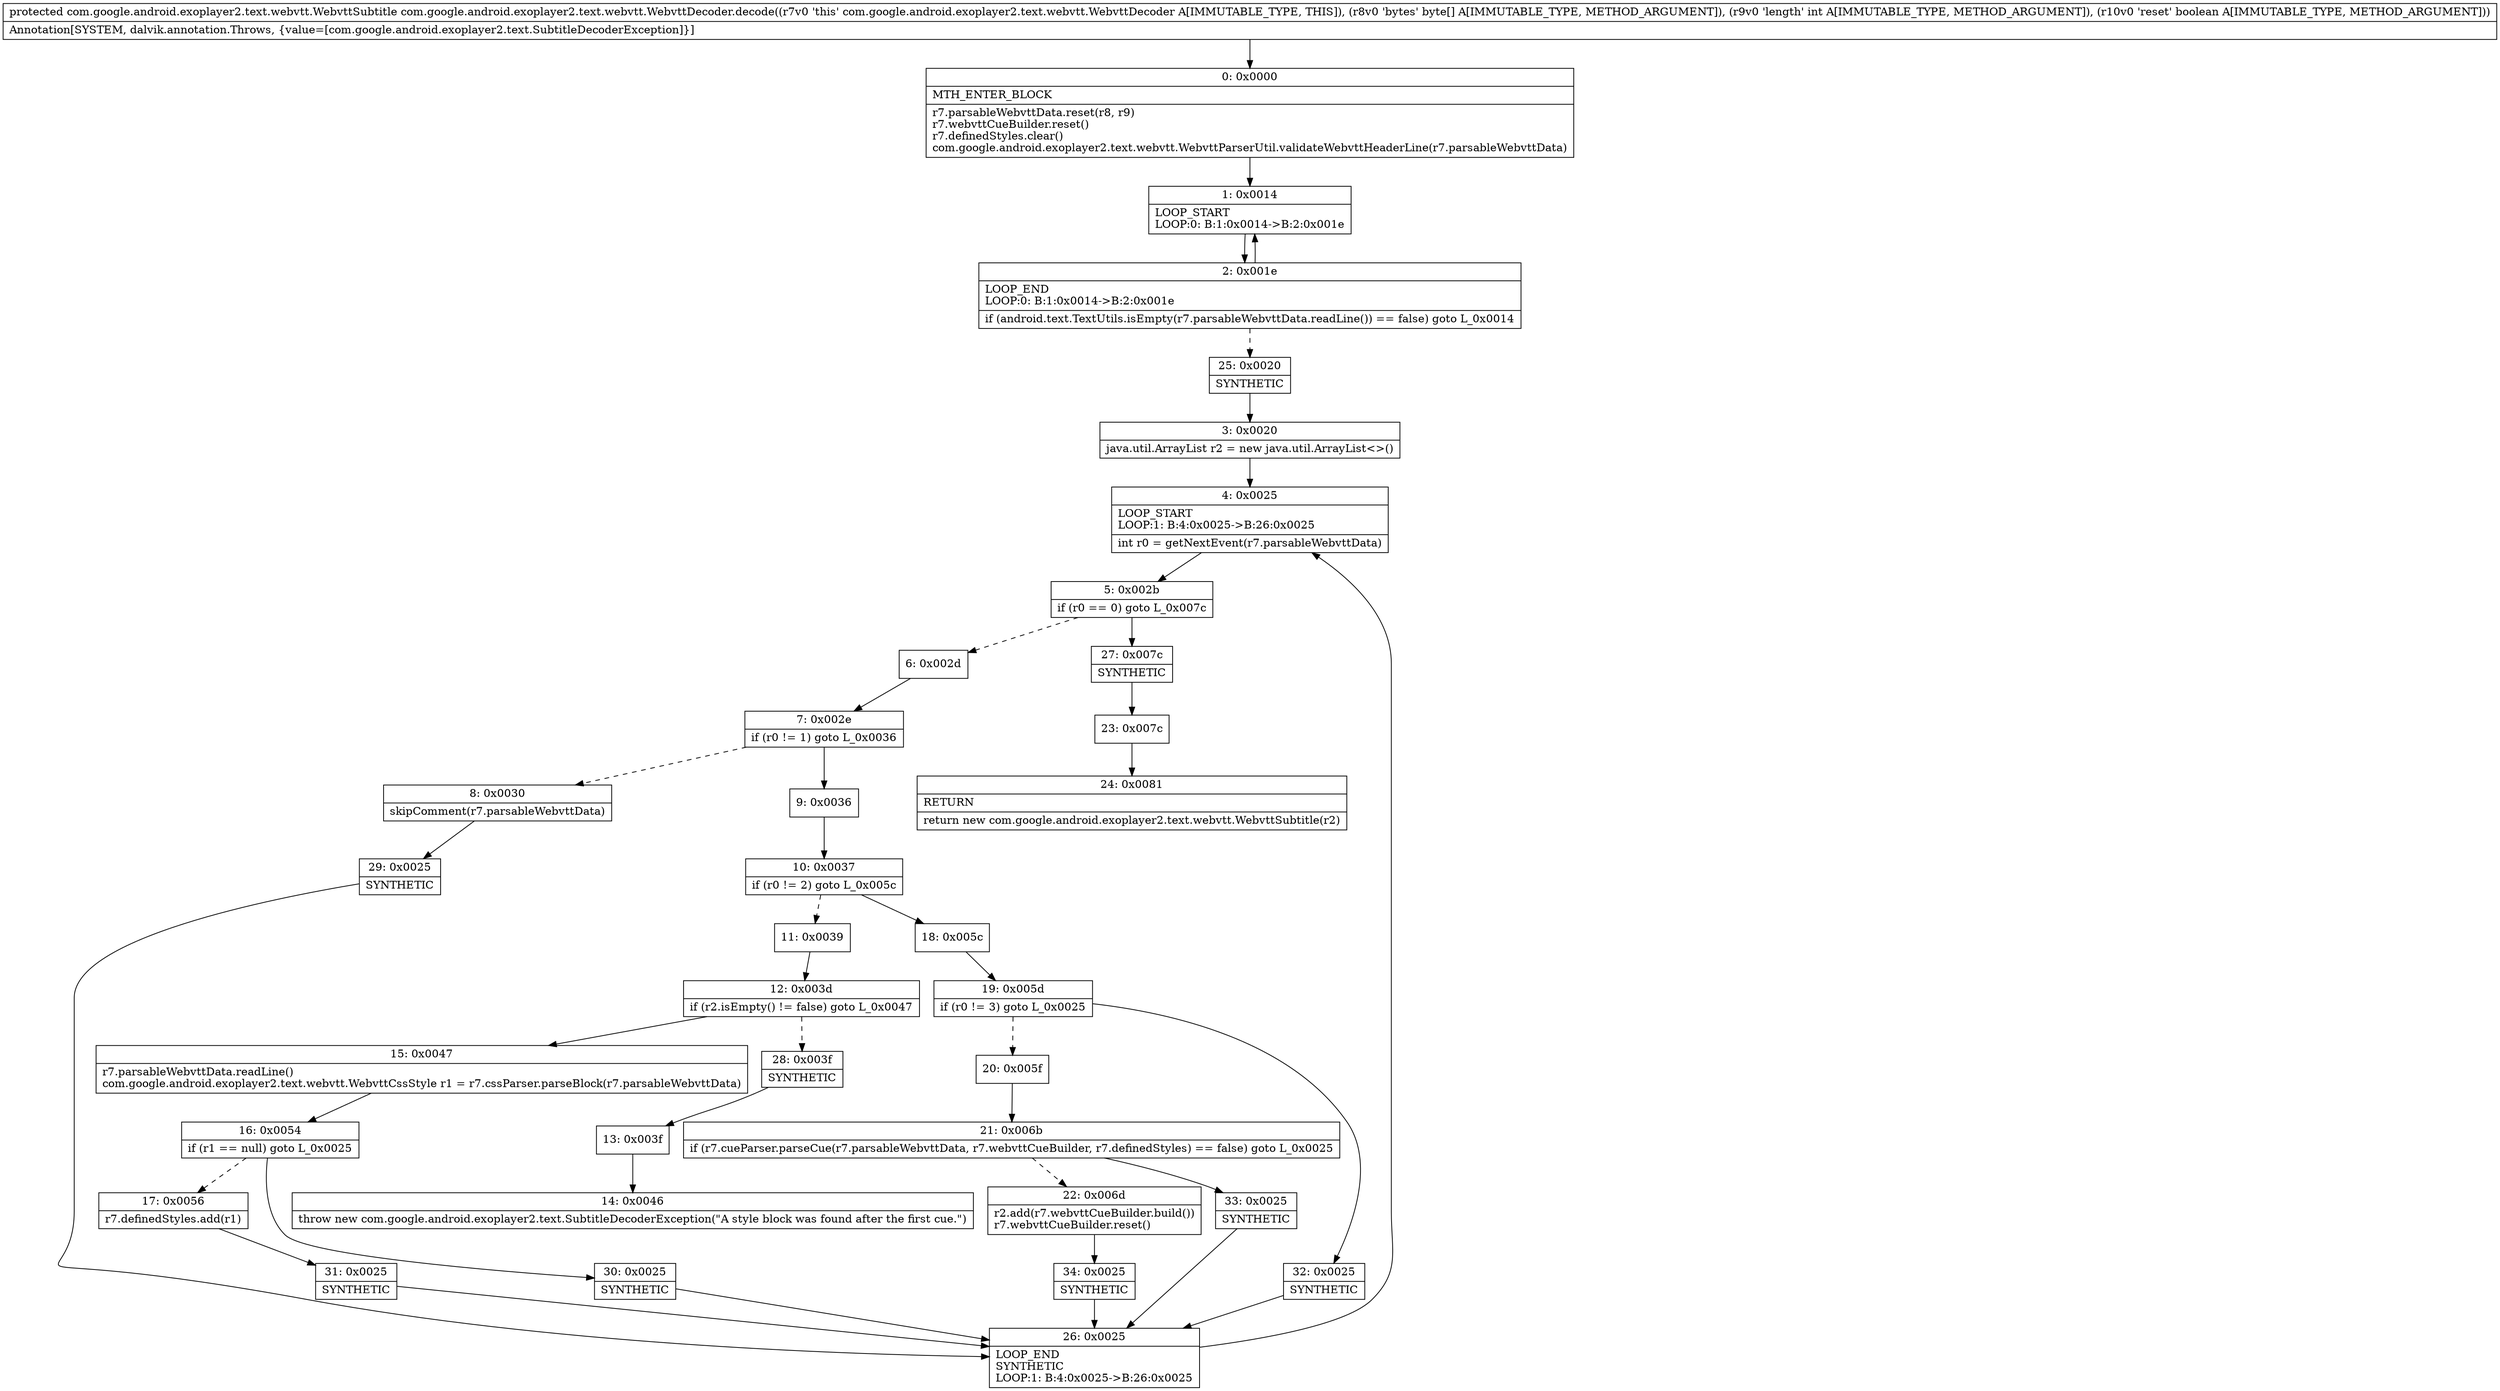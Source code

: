 digraph "CFG forcom.google.android.exoplayer2.text.webvtt.WebvttDecoder.decode([BIZ)Lcom\/google\/android\/exoplayer2\/text\/webvtt\/WebvttSubtitle;" {
Node_0 [shape=record,label="{0\:\ 0x0000|MTH_ENTER_BLOCK\l|r7.parsableWebvttData.reset(r8, r9)\lr7.webvttCueBuilder.reset()\lr7.definedStyles.clear()\lcom.google.android.exoplayer2.text.webvtt.WebvttParserUtil.validateWebvttHeaderLine(r7.parsableWebvttData)\l}"];
Node_1 [shape=record,label="{1\:\ 0x0014|LOOP_START\lLOOP:0: B:1:0x0014\-\>B:2:0x001e\l}"];
Node_2 [shape=record,label="{2\:\ 0x001e|LOOP_END\lLOOP:0: B:1:0x0014\-\>B:2:0x001e\l|if (android.text.TextUtils.isEmpty(r7.parsableWebvttData.readLine()) == false) goto L_0x0014\l}"];
Node_3 [shape=record,label="{3\:\ 0x0020|java.util.ArrayList r2 = new java.util.ArrayList\<\>()\l}"];
Node_4 [shape=record,label="{4\:\ 0x0025|LOOP_START\lLOOP:1: B:4:0x0025\-\>B:26:0x0025\l|int r0 = getNextEvent(r7.parsableWebvttData)\l}"];
Node_5 [shape=record,label="{5\:\ 0x002b|if (r0 == 0) goto L_0x007c\l}"];
Node_6 [shape=record,label="{6\:\ 0x002d}"];
Node_7 [shape=record,label="{7\:\ 0x002e|if (r0 != 1) goto L_0x0036\l}"];
Node_8 [shape=record,label="{8\:\ 0x0030|skipComment(r7.parsableWebvttData)\l}"];
Node_9 [shape=record,label="{9\:\ 0x0036}"];
Node_10 [shape=record,label="{10\:\ 0x0037|if (r0 != 2) goto L_0x005c\l}"];
Node_11 [shape=record,label="{11\:\ 0x0039}"];
Node_12 [shape=record,label="{12\:\ 0x003d|if (r2.isEmpty() != false) goto L_0x0047\l}"];
Node_13 [shape=record,label="{13\:\ 0x003f}"];
Node_14 [shape=record,label="{14\:\ 0x0046|throw new com.google.android.exoplayer2.text.SubtitleDecoderException(\"A style block was found after the first cue.\")\l}"];
Node_15 [shape=record,label="{15\:\ 0x0047|r7.parsableWebvttData.readLine()\lcom.google.android.exoplayer2.text.webvtt.WebvttCssStyle r1 = r7.cssParser.parseBlock(r7.parsableWebvttData)\l}"];
Node_16 [shape=record,label="{16\:\ 0x0054|if (r1 == null) goto L_0x0025\l}"];
Node_17 [shape=record,label="{17\:\ 0x0056|r7.definedStyles.add(r1)\l}"];
Node_18 [shape=record,label="{18\:\ 0x005c}"];
Node_19 [shape=record,label="{19\:\ 0x005d|if (r0 != 3) goto L_0x0025\l}"];
Node_20 [shape=record,label="{20\:\ 0x005f}"];
Node_21 [shape=record,label="{21\:\ 0x006b|if (r7.cueParser.parseCue(r7.parsableWebvttData, r7.webvttCueBuilder, r7.definedStyles) == false) goto L_0x0025\l}"];
Node_22 [shape=record,label="{22\:\ 0x006d|r2.add(r7.webvttCueBuilder.build())\lr7.webvttCueBuilder.reset()\l}"];
Node_23 [shape=record,label="{23\:\ 0x007c}"];
Node_24 [shape=record,label="{24\:\ 0x0081|RETURN\l|return new com.google.android.exoplayer2.text.webvtt.WebvttSubtitle(r2)\l}"];
Node_25 [shape=record,label="{25\:\ 0x0020|SYNTHETIC\l}"];
Node_26 [shape=record,label="{26\:\ 0x0025|LOOP_END\lSYNTHETIC\lLOOP:1: B:4:0x0025\-\>B:26:0x0025\l}"];
Node_27 [shape=record,label="{27\:\ 0x007c|SYNTHETIC\l}"];
Node_28 [shape=record,label="{28\:\ 0x003f|SYNTHETIC\l}"];
Node_29 [shape=record,label="{29\:\ 0x0025|SYNTHETIC\l}"];
Node_30 [shape=record,label="{30\:\ 0x0025|SYNTHETIC\l}"];
Node_31 [shape=record,label="{31\:\ 0x0025|SYNTHETIC\l}"];
Node_32 [shape=record,label="{32\:\ 0x0025|SYNTHETIC\l}"];
Node_33 [shape=record,label="{33\:\ 0x0025|SYNTHETIC\l}"];
Node_34 [shape=record,label="{34\:\ 0x0025|SYNTHETIC\l}"];
MethodNode[shape=record,label="{protected com.google.android.exoplayer2.text.webvtt.WebvttSubtitle com.google.android.exoplayer2.text.webvtt.WebvttDecoder.decode((r7v0 'this' com.google.android.exoplayer2.text.webvtt.WebvttDecoder A[IMMUTABLE_TYPE, THIS]), (r8v0 'bytes' byte[] A[IMMUTABLE_TYPE, METHOD_ARGUMENT]), (r9v0 'length' int A[IMMUTABLE_TYPE, METHOD_ARGUMENT]), (r10v0 'reset' boolean A[IMMUTABLE_TYPE, METHOD_ARGUMENT]))  | Annotation[SYSTEM, dalvik.annotation.Throws, \{value=[com.google.android.exoplayer2.text.SubtitleDecoderException]\}]\l}"];
MethodNode -> Node_0;
Node_0 -> Node_1;
Node_1 -> Node_2;
Node_2 -> Node_1;
Node_2 -> Node_25[style=dashed];
Node_3 -> Node_4;
Node_4 -> Node_5;
Node_5 -> Node_6[style=dashed];
Node_5 -> Node_27;
Node_6 -> Node_7;
Node_7 -> Node_8[style=dashed];
Node_7 -> Node_9;
Node_8 -> Node_29;
Node_9 -> Node_10;
Node_10 -> Node_11[style=dashed];
Node_10 -> Node_18;
Node_11 -> Node_12;
Node_12 -> Node_15;
Node_12 -> Node_28[style=dashed];
Node_13 -> Node_14;
Node_15 -> Node_16;
Node_16 -> Node_17[style=dashed];
Node_16 -> Node_30;
Node_17 -> Node_31;
Node_18 -> Node_19;
Node_19 -> Node_20[style=dashed];
Node_19 -> Node_32;
Node_20 -> Node_21;
Node_21 -> Node_22[style=dashed];
Node_21 -> Node_33;
Node_22 -> Node_34;
Node_23 -> Node_24;
Node_25 -> Node_3;
Node_26 -> Node_4;
Node_27 -> Node_23;
Node_28 -> Node_13;
Node_29 -> Node_26;
Node_30 -> Node_26;
Node_31 -> Node_26;
Node_32 -> Node_26;
Node_33 -> Node_26;
Node_34 -> Node_26;
}

